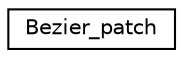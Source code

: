 digraph "Graphical Class Hierarchy"
{
  edge [fontname="Helvetica",fontsize="10",labelfontname="Helvetica",labelfontsize="10"];
  node [fontname="Helvetica",fontsize="10",shape=record];
  rankdir="LR";
  Node0 [label="Bezier_patch",height=0.2,width=0.4,color="black", fillcolor="white", style="filled",URL="$classBezier__patch.html",tooltip="Bi-cubic Bezier patch. "];
}
